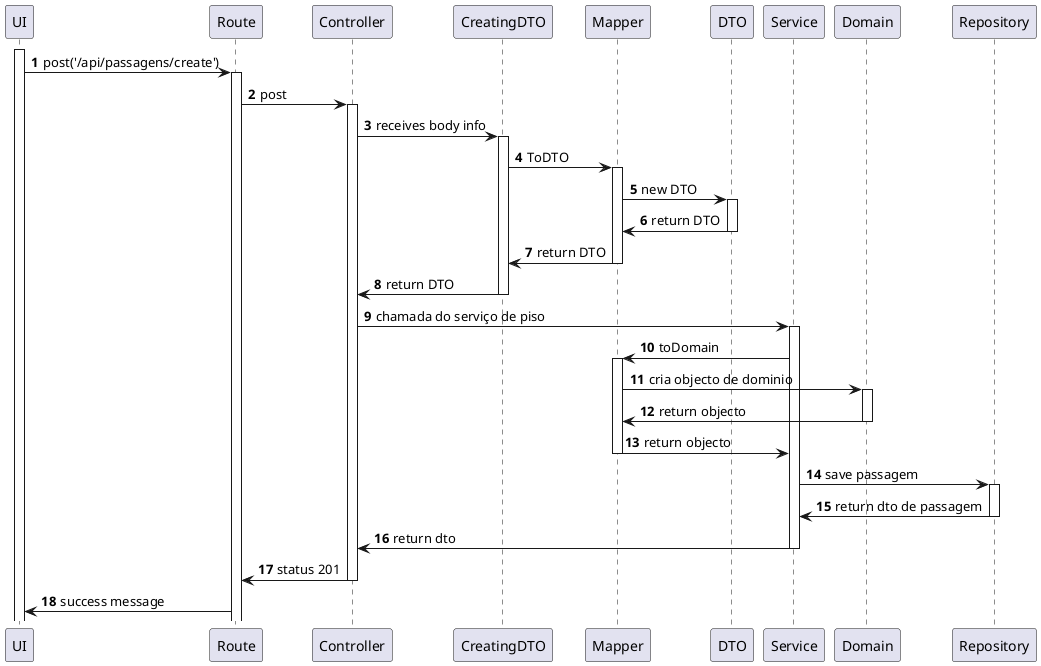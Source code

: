 @startuml

autonumber

participant UI as UI
participant Route  as R
participant Controller as C
participant CreatingDTO as CDTO
participant Mapper as M
participant DTO as DTO
participant Service as S
participant Domain as D
participant Repository as Repo


activate UI

UI -> R : post('/api/passagens/create')

activate R

R -> C : post

activate C

C -> CDTO : receives body info

activate CDTO

CDTO -> M : ToDTO

activate M

M -> DTO : new DTO

activate DTO

DTO -> M : return DTO

deactivate DTO

M -> CDTO : return DTO

deactivate M

CDTO -> C : return DTO

deactivate CDTO

C -> S : chamada do serviço de piso

activate S

S -> M : toDomain

activate M

M -> D : cria objecto de dominio

activate D

D -> M : return objecto

deactivate D

M -> S : return objecto

deactivate M

S -> Repo : save passagem

activate Repo

Repo -> S : return dto de passagem

deactivate Repo

S-> C : return dto

deactivate S

C -> R : status 201

deactivate C

R -> UI : success message

@enduml
